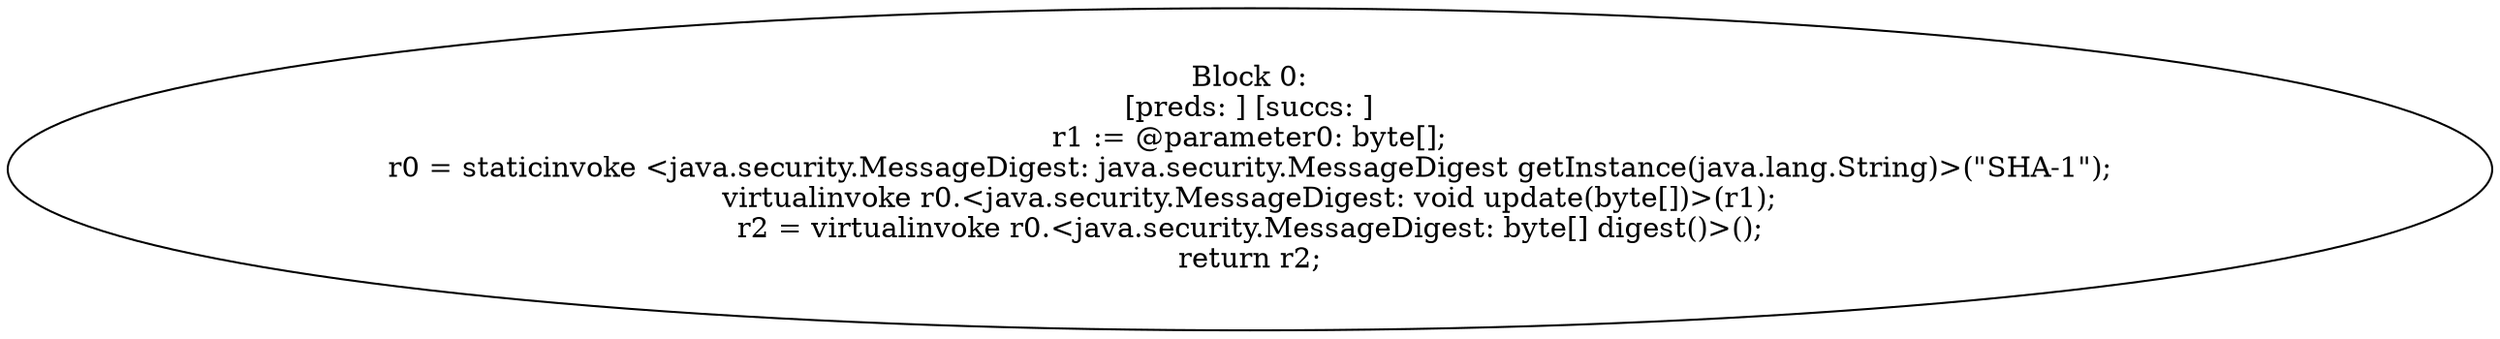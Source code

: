 digraph "unitGraph" {
    "Block 0:
[preds: ] [succs: ]
r1 := @parameter0: byte[];
r0 = staticinvoke <java.security.MessageDigest: java.security.MessageDigest getInstance(java.lang.String)>(\"SHA-1\");
virtualinvoke r0.<java.security.MessageDigest: void update(byte[])>(r1);
r2 = virtualinvoke r0.<java.security.MessageDigest: byte[] digest()>();
return r2;
"
}
